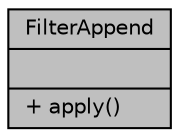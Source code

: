 digraph "FilterAppend"
{
 // LATEX_PDF_SIZE
  edge [fontname="Helvetica",fontsize="10",labelfontname="Helvetica",labelfontsize="10"];
  node [fontname="Helvetica",fontsize="10",shape=record];
  Node1 [label="{FilterAppend\n||+ apply()\l}",height=0.2,width=0.4,color="black", fillcolor="grey75", style="filled", fontcolor="black",tooltip="The implementation of the \"append\" filter."];
}
